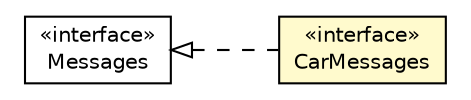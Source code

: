 #!/usr/local/bin/dot
#
# Class diagram 
# Generated by UMLGraph version R5_6-24-gf6e263 (http://www.umlgraph.org/)
#

digraph G {
	edge [fontname="Helvetica",fontsize=10,labelfontname="Helvetica",labelfontsize=10];
	node [fontname="Helvetica",fontsize=10,shape=plaintext];
	nodesep=0.25;
	ranksep=0.5;
	rankdir=LR;
	// com.gwtplatform.carstore.client.resources.CarMessages
	c110471 [label=<<table title="com.gwtplatform.carstore.client.resources.CarMessages" border="0" cellborder="1" cellspacing="0" cellpadding="2" port="p" bgcolor="lemonChiffon" href="./CarMessages.html">
		<tr><td><table border="0" cellspacing="0" cellpadding="1">
<tr><td align="center" balign="center"> &#171;interface&#187; </td></tr>
<tr><td align="center" balign="center"> CarMessages </td></tr>
		</table></td></tr>
		</table>>, URL="./CarMessages.html", fontname="Helvetica", fontcolor="black", fontsize=10.0];
	//com.gwtplatform.carstore.client.resources.CarMessages implements com.google.gwt.i18n.client.Messages
	c110628:p -> c110471:p [dir=back,arrowtail=empty,style=dashed];
	// com.google.gwt.i18n.client.Messages
	c110628 [label=<<table title="com.google.gwt.i18n.client.Messages" border="0" cellborder="1" cellspacing="0" cellpadding="2" port="p" href="http://google-web-toolkit.googlecode.com/svn/javadoc/latest/com/google/gwt/i18n/client/Messages.html">
		<tr><td><table border="0" cellspacing="0" cellpadding="1">
<tr><td align="center" balign="center"> &#171;interface&#187; </td></tr>
<tr><td align="center" balign="center"> Messages </td></tr>
		</table></td></tr>
		</table>>, URL="http://google-web-toolkit.googlecode.com/svn/javadoc/latest/com/google/gwt/i18n/client/Messages.html", fontname="Helvetica", fontcolor="black", fontsize=10.0];
}

